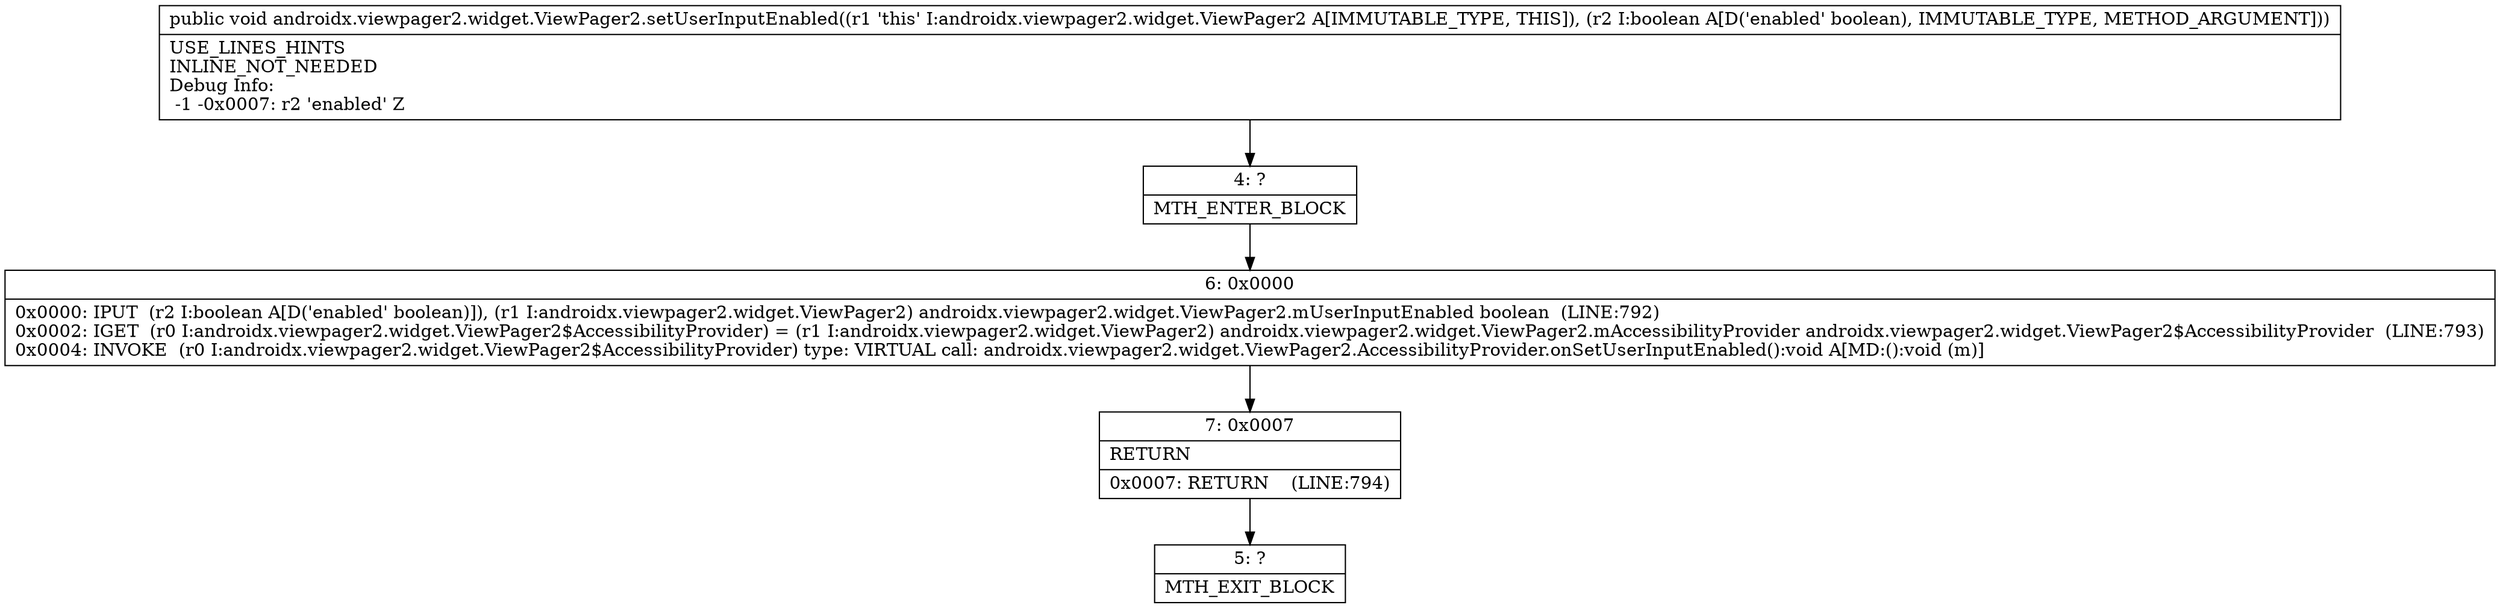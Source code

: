 digraph "CFG forandroidx.viewpager2.widget.ViewPager2.setUserInputEnabled(Z)V" {
Node_4 [shape=record,label="{4\:\ ?|MTH_ENTER_BLOCK\l}"];
Node_6 [shape=record,label="{6\:\ 0x0000|0x0000: IPUT  (r2 I:boolean A[D('enabled' boolean)]), (r1 I:androidx.viewpager2.widget.ViewPager2) androidx.viewpager2.widget.ViewPager2.mUserInputEnabled boolean  (LINE:792)\l0x0002: IGET  (r0 I:androidx.viewpager2.widget.ViewPager2$AccessibilityProvider) = (r1 I:androidx.viewpager2.widget.ViewPager2) androidx.viewpager2.widget.ViewPager2.mAccessibilityProvider androidx.viewpager2.widget.ViewPager2$AccessibilityProvider  (LINE:793)\l0x0004: INVOKE  (r0 I:androidx.viewpager2.widget.ViewPager2$AccessibilityProvider) type: VIRTUAL call: androidx.viewpager2.widget.ViewPager2.AccessibilityProvider.onSetUserInputEnabled():void A[MD:():void (m)]\l}"];
Node_7 [shape=record,label="{7\:\ 0x0007|RETURN\l|0x0007: RETURN    (LINE:794)\l}"];
Node_5 [shape=record,label="{5\:\ ?|MTH_EXIT_BLOCK\l}"];
MethodNode[shape=record,label="{public void androidx.viewpager2.widget.ViewPager2.setUserInputEnabled((r1 'this' I:androidx.viewpager2.widget.ViewPager2 A[IMMUTABLE_TYPE, THIS]), (r2 I:boolean A[D('enabled' boolean), IMMUTABLE_TYPE, METHOD_ARGUMENT]))  | USE_LINES_HINTS\lINLINE_NOT_NEEDED\lDebug Info:\l  \-1 \-0x0007: r2 'enabled' Z\l}"];
MethodNode -> Node_4;Node_4 -> Node_6;
Node_6 -> Node_7;
Node_7 -> Node_5;
}

